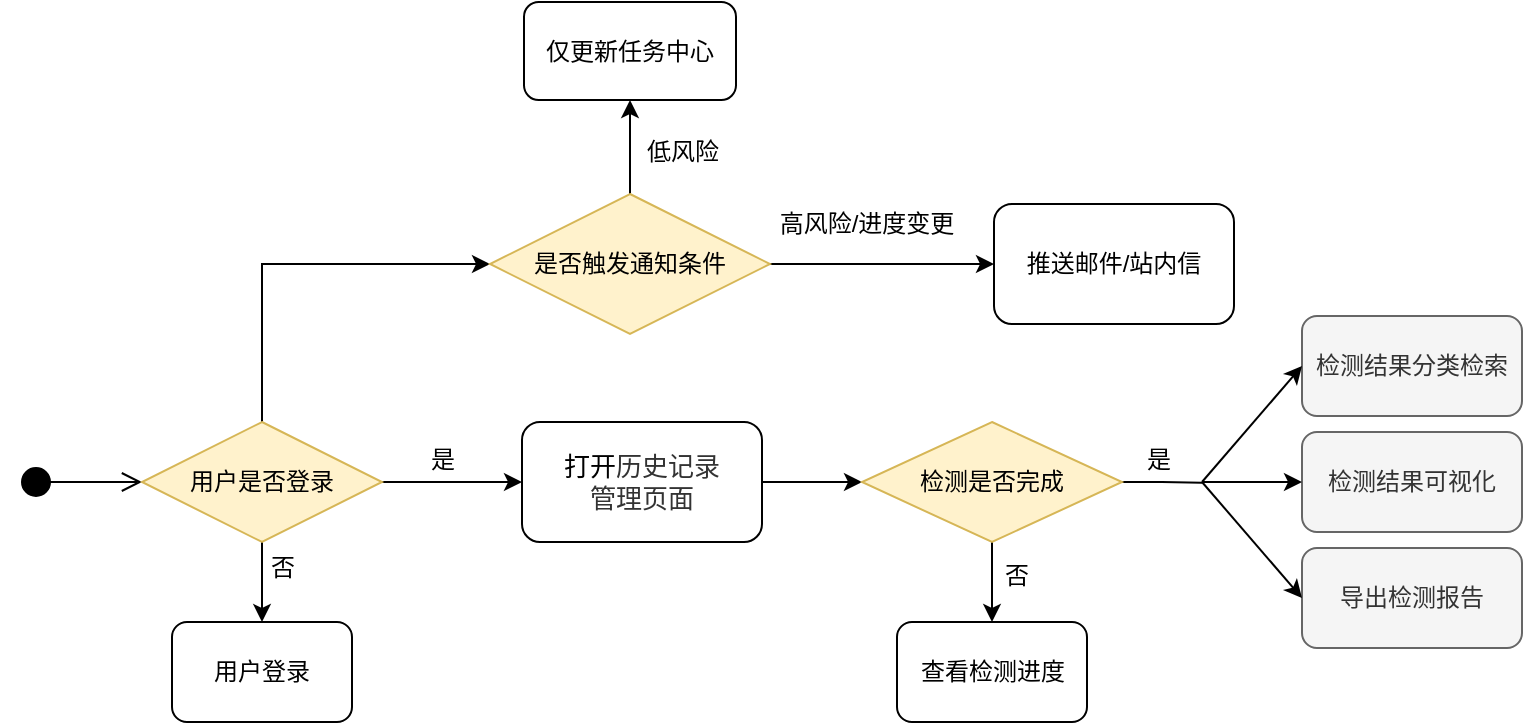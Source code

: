 <mxfile version="26.0.9">
  <diagram name="第 1 页" id="hHiwl0_tGxDZXTDWe0XI">
    <mxGraphModel dx="968" dy="806" grid="1" gridSize="10" guides="1" tooltips="1" connect="1" arrows="1" fold="1" page="1" pageScale="1" pageWidth="827" pageHeight="1169" math="0" shadow="0">
      <root>
        <mxCell id="0" />
        <mxCell id="1" parent="0" />
        <mxCell id="phfagW4klWc46ieCxH-k-2" value="" style="html=1;verticalAlign=bottom;startArrow=circle;startFill=1;endArrow=open;startSize=6;endSize=8;curved=0;rounded=0;entryX=0;entryY=0.5;entryDx=0;entryDy=0;" edge="1" parent="1" target="phfagW4klWc46ieCxH-k-3">
          <mxGeometry width="80" relative="1" as="geometry">
            <mxPoint x="109" y="270" as="sourcePoint" />
            <mxPoint x="160" y="300" as="targetPoint" />
          </mxGeometry>
        </mxCell>
        <mxCell id="phfagW4klWc46ieCxH-k-5" style="edgeStyle=orthogonalEdgeStyle;rounded=0;orthogonalLoop=1;jettySize=auto;html=1;exitX=0.5;exitY=1;exitDx=0;exitDy=0;entryX=0.5;entryY=0;entryDx=0;entryDy=0;" edge="1" parent="1" source="phfagW4klWc46ieCxH-k-3" target="phfagW4klWc46ieCxH-k-4">
          <mxGeometry relative="1" as="geometry" />
        </mxCell>
        <mxCell id="phfagW4klWc46ieCxH-k-6" style="edgeStyle=orthogonalEdgeStyle;rounded=0;orthogonalLoop=1;jettySize=auto;html=1;exitX=1;exitY=0.5;exitDx=0;exitDy=0;entryX=0;entryY=0.5;entryDx=0;entryDy=0;" edge="1" parent="1" source="phfagW4klWc46ieCxH-k-3" target="phfagW4klWc46ieCxH-k-9">
          <mxGeometry relative="1" as="geometry">
            <mxPoint x="340" y="270.333" as="targetPoint" />
          </mxGeometry>
        </mxCell>
        <mxCell id="phfagW4klWc46ieCxH-k-29" style="edgeStyle=orthogonalEdgeStyle;rounded=0;orthogonalLoop=1;jettySize=auto;html=1;exitX=0.5;exitY=0;exitDx=0;exitDy=0;entryX=0;entryY=0.5;entryDx=0;entryDy=0;" edge="1" parent="1" source="phfagW4klWc46ieCxH-k-3" target="phfagW4klWc46ieCxH-k-20">
          <mxGeometry relative="1" as="geometry" />
        </mxCell>
        <mxCell id="phfagW4klWc46ieCxH-k-3" value="用户是否登录" style="rhombus;whiteSpace=wrap;html=1;fillColor=#fff2cc;strokeColor=#d6b656;" vertex="1" parent="1">
          <mxGeometry x="170" y="240" width="120" height="60" as="geometry" />
        </mxCell>
        <mxCell id="phfagW4klWc46ieCxH-k-4" value="用户登录" style="rounded=1;whiteSpace=wrap;html=1;" vertex="1" parent="1">
          <mxGeometry x="185" y="340" width="90" height="50" as="geometry" />
        </mxCell>
        <mxCell id="phfagW4klWc46ieCxH-k-7" value="是" style="text;html=1;align=center;verticalAlign=middle;resizable=0;points=[];autosize=1;strokeColor=none;fillColor=none;" vertex="1" parent="1">
          <mxGeometry x="300" y="244" width="40" height="30" as="geometry" />
        </mxCell>
        <mxCell id="phfagW4klWc46ieCxH-k-8" value="否" style="text;html=1;align=center;verticalAlign=middle;resizable=0;points=[];autosize=1;strokeColor=none;fillColor=none;" vertex="1" parent="1">
          <mxGeometry x="220" y="298" width="40" height="30" as="geometry" />
        </mxCell>
        <mxCell id="phfagW4klWc46ieCxH-k-27" style="edgeStyle=orthogonalEdgeStyle;rounded=0;orthogonalLoop=1;jettySize=auto;html=1;exitX=1;exitY=0.5;exitDx=0;exitDy=0;entryX=0;entryY=0.5;entryDx=0;entryDy=0;" edge="1" parent="1" source="phfagW4klWc46ieCxH-k-9" target="phfagW4klWc46ieCxH-k-11">
          <mxGeometry relative="1" as="geometry" />
        </mxCell>
        <mxCell id="phfagW4klWc46ieCxH-k-9" value="&lt;font style=&quot;font-size: 13px;&quot;&gt;打开&lt;span style=&quot;color: rgb(51, 51, 51); font-family: &amp;quot;Open Sans&amp;quot;, &amp;quot;Clear Sans&amp;quot;, &amp;quot;Helvetica Neue&amp;quot;, Helvetica, Arial, &amp;quot;Segoe UI Emoji&amp;quot;, sans-serif; orphans: 4; text-align: start; white-space-collapse: preserve; background-color: rgb(255, 255, 255);&quot;&gt;历史记录&lt;/span&gt;&lt;/font&gt;&lt;div&gt;&lt;font style=&quot;font-size: 13px;&quot;&gt;&lt;span style=&quot;color: rgb(51, 51, 51); font-family: &amp;quot;Open Sans&amp;quot;, &amp;quot;Clear Sans&amp;quot;, &amp;quot;Helvetica Neue&amp;quot;, Helvetica, Arial, &amp;quot;Segoe UI Emoji&amp;quot;, sans-serif; orphans: 4; text-align: start; white-space-collapse: preserve; background-color: rgb(255, 255, 255);&quot;&gt;管理页面&lt;/span&gt;&lt;/font&gt;&lt;/div&gt;" style="rounded=1;whiteSpace=wrap;html=1;" vertex="1" parent="1">
          <mxGeometry x="360" y="240" width="120" height="60" as="geometry" />
        </mxCell>
        <mxCell id="phfagW4klWc46ieCxH-k-12" style="edgeStyle=orthogonalEdgeStyle;rounded=0;orthogonalLoop=1;jettySize=auto;html=1;exitX=0.5;exitY=1;exitDx=0;exitDy=0;entryX=0.5;entryY=0;entryDx=0;entryDy=0;" edge="1" parent="1" source="phfagW4klWc46ieCxH-k-11" target="phfagW4klWc46ieCxH-k-14">
          <mxGeometry relative="1" as="geometry">
            <mxPoint x="580" y="380" as="targetPoint" />
          </mxGeometry>
        </mxCell>
        <mxCell id="phfagW4klWc46ieCxH-k-13" style="edgeStyle=orthogonalEdgeStyle;rounded=0;orthogonalLoop=1;jettySize=auto;html=1;exitX=1;exitY=0.5;exitDx=0;exitDy=0;endArrow=none;startFill=0;" edge="1" parent="1" source="phfagW4klWc46ieCxH-k-11">
          <mxGeometry relative="1" as="geometry">
            <mxPoint x="700" y="270.333" as="targetPoint" />
          </mxGeometry>
        </mxCell>
        <mxCell id="phfagW4klWc46ieCxH-k-11" value="检测是否完成" style="rhombus;whiteSpace=wrap;html=1;fillColor=#fff2cc;strokeColor=#d6b656;" vertex="1" parent="1">
          <mxGeometry x="530" y="240" width="130" height="60" as="geometry" />
        </mxCell>
        <mxCell id="phfagW4klWc46ieCxH-k-14" value="查看检测进度" style="rounded=1;whiteSpace=wrap;html=1;" vertex="1" parent="1">
          <mxGeometry x="547.5" y="340" width="95" height="50" as="geometry" />
        </mxCell>
        <mxCell id="phfagW4klWc46ieCxH-k-15" value="否" style="text;html=1;align=center;verticalAlign=middle;resizable=0;points=[];autosize=1;strokeColor=none;fillColor=none;" vertex="1" parent="1">
          <mxGeometry x="587" y="302" width="40" height="30" as="geometry" />
        </mxCell>
        <mxCell id="phfagW4klWc46ieCxH-k-16" value="是" style="text;html=1;align=center;verticalAlign=middle;resizable=0;points=[];autosize=1;strokeColor=none;fillColor=none;" vertex="1" parent="1">
          <mxGeometry x="658" y="244" width="40" height="30" as="geometry" />
        </mxCell>
        <mxCell id="phfagW4klWc46ieCxH-k-17" value="检测结果分类检索" style="rounded=1;whiteSpace=wrap;html=1;fillColor=#f5f5f5;strokeColor=#666666;fontColor=#333333;" vertex="1" parent="1">
          <mxGeometry x="750" y="187" width="110" height="50" as="geometry" />
        </mxCell>
        <mxCell id="phfagW4klWc46ieCxH-k-18" value="检测结果可视化" style="rounded=1;whiteSpace=wrap;html=1;fillColor=#f5f5f5;strokeColor=#666666;fontColor=#333333;" vertex="1" parent="1">
          <mxGeometry x="750" y="245" width="110" height="50" as="geometry" />
        </mxCell>
        <mxCell id="phfagW4klWc46ieCxH-k-19" value="导出检测报告" style="rounded=1;whiteSpace=wrap;html=1;fillColor=#f5f5f5;strokeColor=#666666;fontColor=#333333;" vertex="1" parent="1">
          <mxGeometry x="750" y="303" width="110" height="50" as="geometry" />
        </mxCell>
        <mxCell id="phfagW4klWc46ieCxH-k-22" style="edgeStyle=orthogonalEdgeStyle;rounded=0;orthogonalLoop=1;jettySize=auto;html=1;exitX=1;exitY=0.5;exitDx=0;exitDy=0;entryX=0;entryY=0.5;entryDx=0;entryDy=0;" edge="1" parent="1" source="phfagW4klWc46ieCxH-k-20" target="phfagW4klWc46ieCxH-k-21">
          <mxGeometry relative="1" as="geometry" />
        </mxCell>
        <mxCell id="phfagW4klWc46ieCxH-k-24" style="edgeStyle=orthogonalEdgeStyle;rounded=0;orthogonalLoop=1;jettySize=auto;html=1;exitX=0.5;exitY=0;exitDx=0;exitDy=0;entryX=0.5;entryY=1;entryDx=0;entryDy=0;" edge="1" parent="1" source="phfagW4klWc46ieCxH-k-20" target="phfagW4klWc46ieCxH-k-26">
          <mxGeometry relative="1" as="geometry">
            <mxPoint x="400" y="80" as="targetPoint" />
          </mxGeometry>
        </mxCell>
        <mxCell id="phfagW4klWc46ieCxH-k-20" value="是否触发通知条件" style="rhombus;whiteSpace=wrap;html=1;fillColor=#fff2cc;strokeColor=#d6b656;" vertex="1" parent="1">
          <mxGeometry x="344" y="126" width="140" height="70" as="geometry" />
        </mxCell>
        <mxCell id="phfagW4klWc46ieCxH-k-21" value="推送邮件/站内信" style="rounded=1;whiteSpace=wrap;html=1;" vertex="1" parent="1">
          <mxGeometry x="596" y="131" width="120" height="60" as="geometry" />
        </mxCell>
        <mxCell id="phfagW4klWc46ieCxH-k-23" value="高风险/进度变更" style="text;html=1;align=center;verticalAlign=middle;resizable=0;points=[];autosize=1;strokeColor=none;fillColor=none;" vertex="1" parent="1">
          <mxGeometry x="477" y="126" width="110" height="30" as="geometry" />
        </mxCell>
        <mxCell id="phfagW4klWc46ieCxH-k-25" value="低风险" style="text;html=1;align=center;verticalAlign=middle;resizable=0;points=[];autosize=1;strokeColor=none;fillColor=none;" vertex="1" parent="1">
          <mxGeometry x="410" y="90" width="60" height="30" as="geometry" />
        </mxCell>
        <mxCell id="phfagW4klWc46ieCxH-k-26" value="仅更新任务中心" style="rounded=1;whiteSpace=wrap;html=1;" vertex="1" parent="1">
          <mxGeometry x="361" y="30" width="106" height="49" as="geometry" />
        </mxCell>
        <mxCell id="phfagW4klWc46ieCxH-k-30" value="" style="endArrow=classic;html=1;rounded=0;entryX=0;entryY=0.5;entryDx=0;entryDy=0;" edge="1" parent="1" target="phfagW4klWc46ieCxH-k-19">
          <mxGeometry width="50" height="50" relative="1" as="geometry">
            <mxPoint x="700" y="270" as="sourcePoint" />
            <mxPoint x="540" y="410" as="targetPoint" />
          </mxGeometry>
        </mxCell>
        <mxCell id="phfagW4klWc46ieCxH-k-31" value="" style="endArrow=classic;html=1;rounded=0;entryX=0;entryY=0.5;entryDx=0;entryDy=0;" edge="1" parent="1" target="phfagW4klWc46ieCxH-k-18">
          <mxGeometry width="50" height="50" relative="1" as="geometry">
            <mxPoint x="700" y="270" as="sourcePoint" />
            <mxPoint x="550" y="420" as="targetPoint" />
          </mxGeometry>
        </mxCell>
        <mxCell id="phfagW4klWc46ieCxH-k-32" value="" style="endArrow=classic;html=1;rounded=0;entryX=0;entryY=0.5;entryDx=0;entryDy=0;" edge="1" parent="1" target="phfagW4klWc46ieCxH-k-17">
          <mxGeometry width="50" height="50" relative="1" as="geometry">
            <mxPoint x="700" y="270" as="sourcePoint" />
            <mxPoint x="560" y="430" as="targetPoint" />
          </mxGeometry>
        </mxCell>
      </root>
    </mxGraphModel>
  </diagram>
</mxfile>

